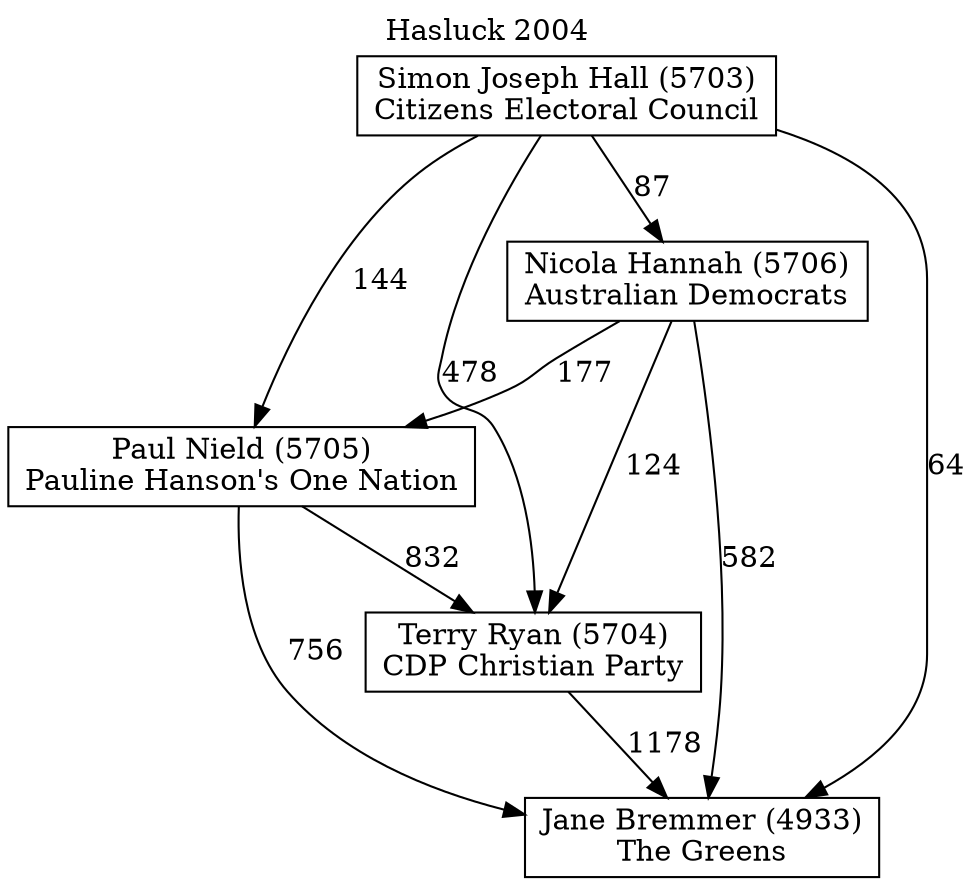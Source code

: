 // House preference flow
digraph "Jane Bremmer (4933)_Hasluck_2004" {
	graph [label="Hasluck 2004" labelloc=t mclimit=10]
	node [shape=box]
	"Jane Bremmer (4933)" [label="Jane Bremmer (4933)
The Greens"]
	"Nicola Hannah (5706)" [label="Nicola Hannah (5706)
Australian Democrats"]
	"Paul Nield (5705)" [label="Paul Nield (5705)
Pauline Hanson's One Nation"]
	"Simon Joseph Hall (5703)" [label="Simon Joseph Hall (5703)
Citizens Electoral Council"]
	"Terry Ryan (5704)" [label="Terry Ryan (5704)
CDP Christian Party"]
	"Nicola Hannah (5706)" -> "Jane Bremmer (4933)" [label=582]
	"Nicola Hannah (5706)" -> "Paul Nield (5705)" [label=177]
	"Nicola Hannah (5706)" -> "Terry Ryan (5704)" [label=124]
	"Paul Nield (5705)" -> "Jane Bremmer (4933)" [label=756]
	"Paul Nield (5705)" -> "Terry Ryan (5704)" [label=832]
	"Simon Joseph Hall (5703)" -> "Jane Bremmer (4933)" [label=64]
	"Simon Joseph Hall (5703)" -> "Nicola Hannah (5706)" [label=87]
	"Simon Joseph Hall (5703)" -> "Paul Nield (5705)" [label=144]
	"Simon Joseph Hall (5703)" -> "Terry Ryan (5704)" [label=478]
	"Terry Ryan (5704)" -> "Jane Bremmer (4933)" [label=1178]
}
